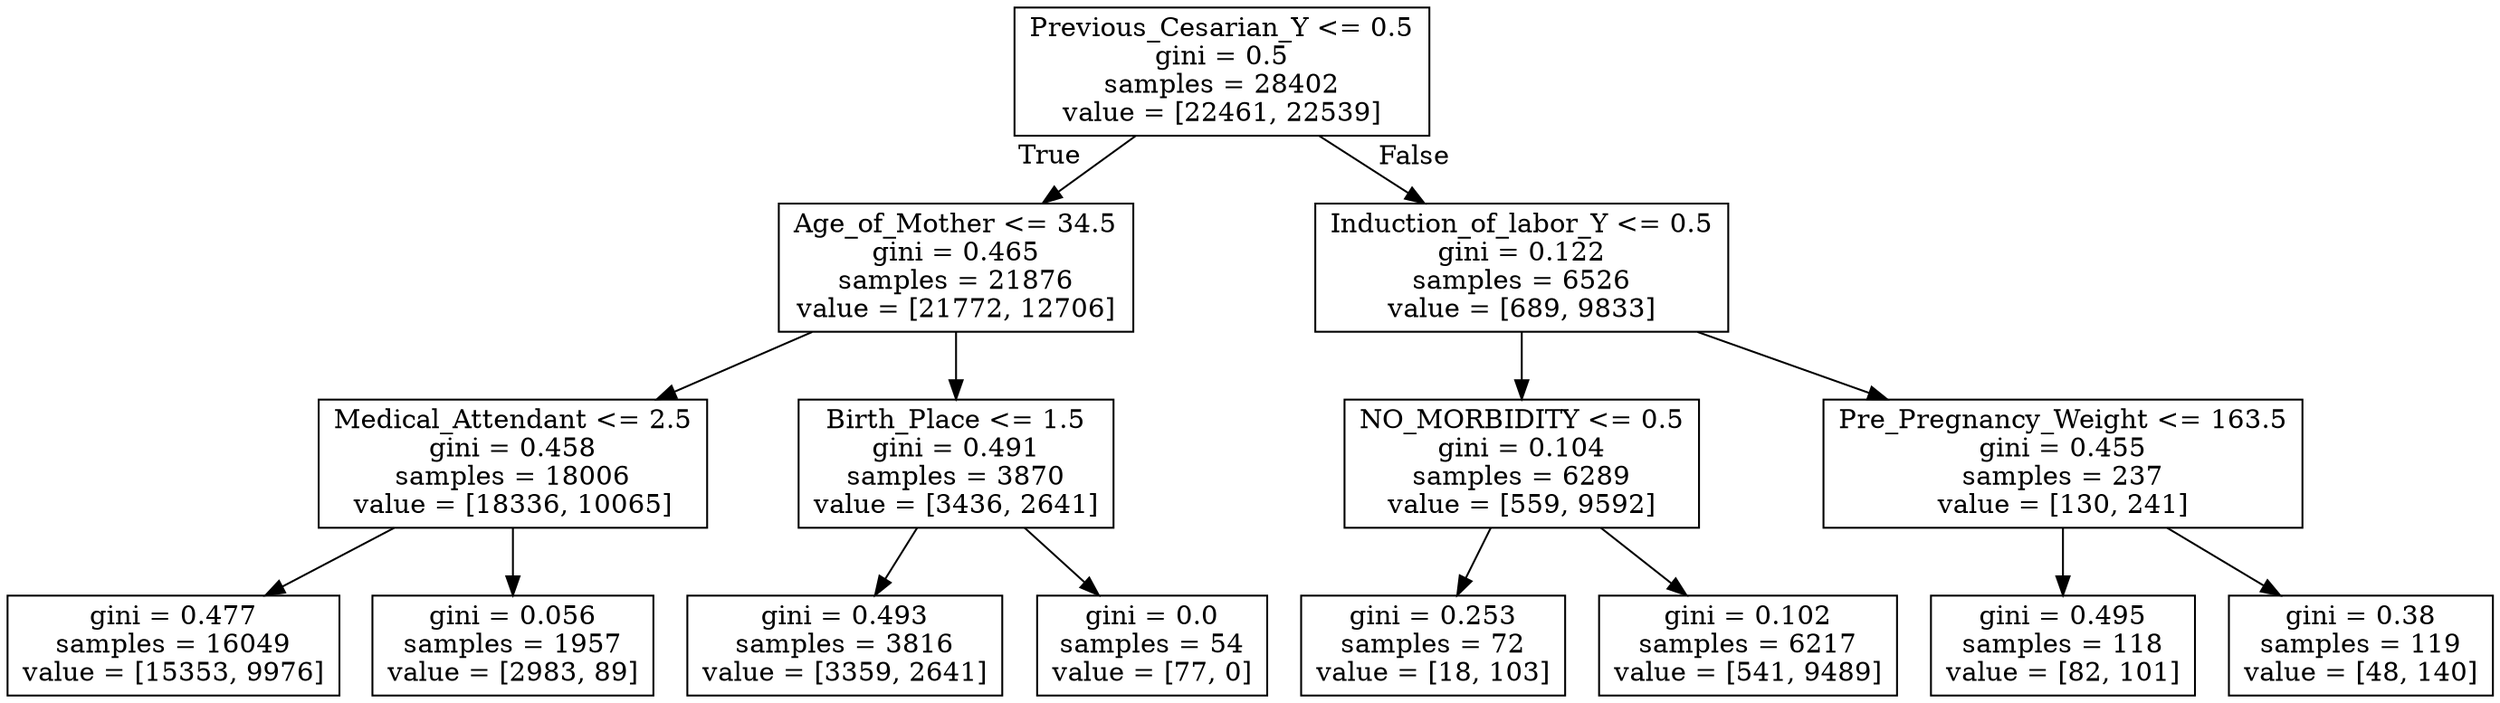 digraph Tree {
node [shape=box] ;
0 [label="Previous_Cesarian_Y <= 0.5\ngini = 0.5\nsamples = 28402\nvalue = [22461, 22539]"] ;
1 [label="Age_of_Mother <= 34.5\ngini = 0.465\nsamples = 21876\nvalue = [21772, 12706]"] ;
0 -> 1 [labeldistance=2.5, labelangle=45, headlabel="True"] ;
2 [label="Medical_Attendant <= 2.5\ngini = 0.458\nsamples = 18006\nvalue = [18336, 10065]"] ;
1 -> 2 ;
3 [label="gini = 0.477\nsamples = 16049\nvalue = [15353, 9976]"] ;
2 -> 3 ;
4 [label="gini = 0.056\nsamples = 1957\nvalue = [2983, 89]"] ;
2 -> 4 ;
5 [label="Birth_Place <= 1.5\ngini = 0.491\nsamples = 3870\nvalue = [3436, 2641]"] ;
1 -> 5 ;
6 [label="gini = 0.493\nsamples = 3816\nvalue = [3359, 2641]"] ;
5 -> 6 ;
7 [label="gini = 0.0\nsamples = 54\nvalue = [77, 0]"] ;
5 -> 7 ;
8 [label="Induction_of_labor_Y <= 0.5\ngini = 0.122\nsamples = 6526\nvalue = [689, 9833]"] ;
0 -> 8 [labeldistance=2.5, labelangle=-45, headlabel="False"] ;
9 [label="NO_MORBIDITY <= 0.5\ngini = 0.104\nsamples = 6289\nvalue = [559, 9592]"] ;
8 -> 9 ;
10 [label="gini = 0.253\nsamples = 72\nvalue = [18, 103]"] ;
9 -> 10 ;
11 [label="gini = 0.102\nsamples = 6217\nvalue = [541, 9489]"] ;
9 -> 11 ;
12 [label="Pre_Pregnancy_Weight <= 163.5\ngini = 0.455\nsamples = 237\nvalue = [130, 241]"] ;
8 -> 12 ;
13 [label="gini = 0.495\nsamples = 118\nvalue = [82, 101]"] ;
12 -> 13 ;
14 [label="gini = 0.38\nsamples = 119\nvalue = [48, 140]"] ;
12 -> 14 ;
}